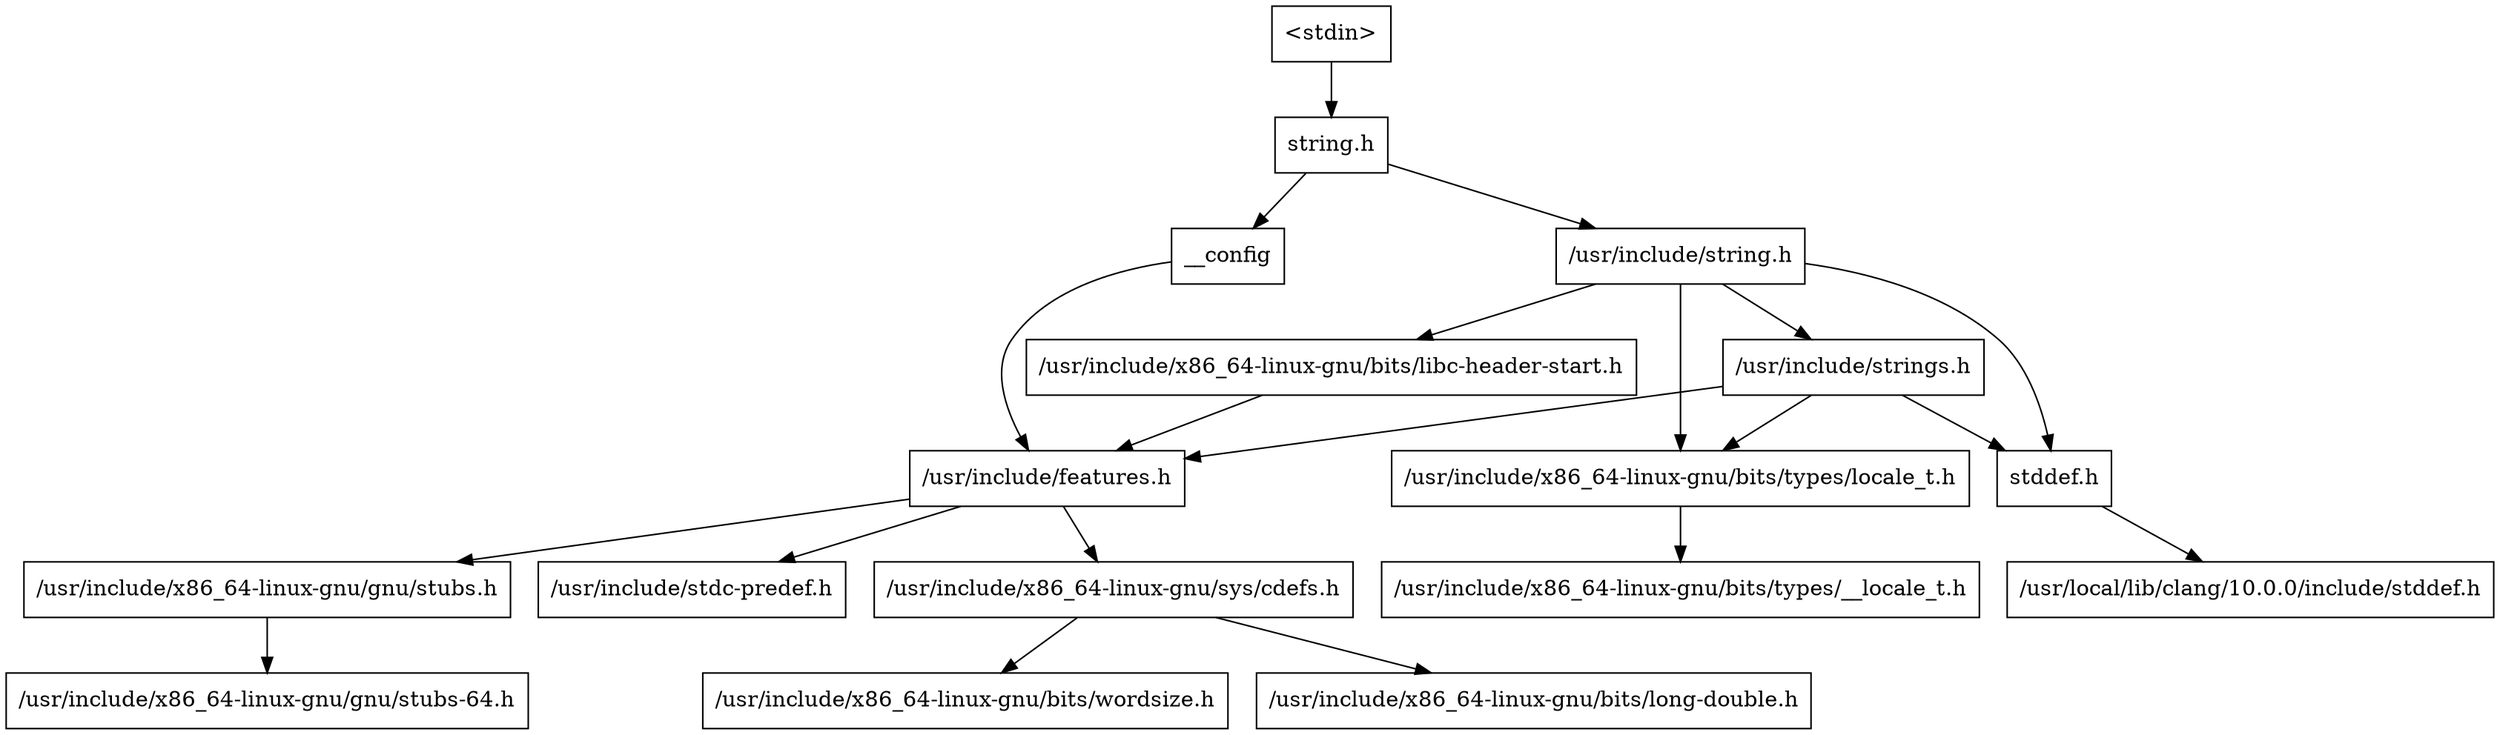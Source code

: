 digraph "dependencies" {
  header_0 [ shape="box", label="\<stdin\>" ];
  header_1 [ shape="box", label="string.h" ];
  header_11 [ shape="box", label="/usr/include/string.h" ];
  header_12 [ shape="box", label="/usr/include/x86_64-linux-gnu/bits/libc-header-start.h" ];
  header_13 [ shape="box", label="stddef.h" ];
  header_14 [ shape="box", label="/usr/local/lib/clang/10.0.0/include/stddef.h" ];
  header_15 [ shape="box", label="/usr/include/x86_64-linux-gnu/bits/types/locale_t.h" ];
  header_16 [ shape="box", label="/usr/include/x86_64-linux-gnu/bits/types/__locale_t.h" ];
  header_17 [ shape="box", label="/usr/include/strings.h" ];
  header_2 [ shape="box", label="__config" ];
  header_3 [ shape="box", label="/usr/include/features.h" ];
  header_4 [ shape="box", label="/usr/include/stdc-predef.h" ];
  header_5 [ shape="box", label="/usr/include/x86_64-linux-gnu/sys/cdefs.h" ];
  header_6 [ shape="box", label="/usr/include/x86_64-linux-gnu/bits/wordsize.h" ];
  header_7 [ shape="box", label="/usr/include/x86_64-linux-gnu/bits/long-double.h" ];
  header_8 [ shape="box", label="/usr/include/x86_64-linux-gnu/gnu/stubs.h" ];
  header_9 [ shape="box", label="/usr/include/x86_64-linux-gnu/gnu/stubs-64.h" ];
  header_15 -> header_16;
  header_17 -> header_15;
  header_17 -> header_3;
  header_17 -> header_13;
  header_11 -> header_15;
  header_11 -> header_17;
  header_11 -> header_12;
  header_11 -> header_13;
  header_12 -> header_3;
  header_13 -> header_14;
  header_5 -> header_6;
  header_5 -> header_7;
  header_2 -> header_3;
  header_3 -> header_4;
  header_3 -> header_5;
  header_3 -> header_8;
  header_0 -> header_1;
  header_1 -> header_2;
  header_1 -> header_11;
  header_8 -> header_9;
}